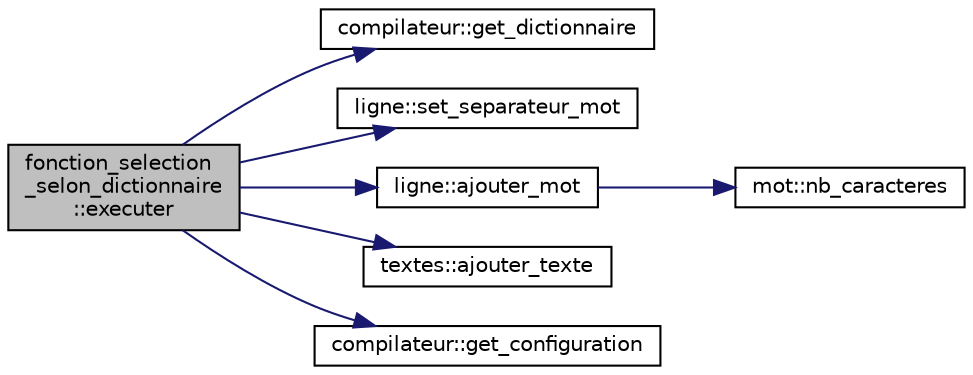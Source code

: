 digraph "fonction_selection_selon_dictionnaire::executer"
{
  edge [fontname="Helvetica",fontsize="10",labelfontname="Helvetica",labelfontsize="10"];
  node [fontname="Helvetica",fontsize="10",shape=record];
  rankdir="LR";
  Node7 [label="fonction_selection\l_selon_dictionnaire\l::executer",height=0.2,width=0.4,color="black", fillcolor="grey75", style="filled", fontcolor="black"];
  Node7 -> Node8 [color="midnightblue",fontsize="10",style="solid",fontname="Helvetica"];
  Node8 [label="compilateur::get_dictionnaire",height=0.2,width=0.4,color="black", fillcolor="white", style="filled",URL="$classcompilateur.html#a6fe40946fe454b0569e544285d457e80",tooltip="Accesseur d&#39;un dictionnaire. "];
  Node7 -> Node9 [color="midnightblue",fontsize="10",style="solid",fontname="Helvetica"];
  Node9 [label="ligne::set_separateur_mot",height=0.2,width=0.4,color="black", fillcolor="white", style="filled",URL="$classligne.html#aa13dd59094abd373163ef55e2f33bf8a",tooltip="Initialise le séparateur de mot. "];
  Node7 -> Node10 [color="midnightblue",fontsize="10",style="solid",fontname="Helvetica"];
  Node10 [label="ligne::ajouter_mot",height=0.2,width=0.4,color="black", fillcolor="white", style="filled",URL="$classligne.html#abb194a19c94d5d7ec48ef442f5043d1e",tooltip="Ajoute un mot à la ligne. "];
  Node10 -> Node11 [color="midnightblue",fontsize="10",style="solid",fontname="Helvetica"];
  Node11 [label="mot::nb_caracteres",height=0.2,width=0.4,color="black", fillcolor="white", style="filled",URL="$classmot.html#a9f5c9cd3673bd6d4ba3b7ea9e406ef49",tooltip="Retourne le nombre de caractère du mot. "];
  Node7 -> Node12 [color="midnightblue",fontsize="10",style="solid",fontname="Helvetica"];
  Node12 [label="textes::ajouter_texte",height=0.2,width=0.4,color="black", fillcolor="white", style="filled",URL="$classtextes.html#a43f525d434beb88abf038c54fe656d91",tooltip="Ajoute un texte donné. "];
  Node7 -> Node13 [color="midnightblue",fontsize="10",style="solid",fontname="Helvetica"];
  Node13 [label="compilateur::get_configuration",height=0.2,width=0.4,color="black", fillcolor="white", style="filled",URL="$classcompilateur.html#a1b90b920c98f81b88171bda33967ffac",tooltip="Accesseur de la configuration courante. "];
}
